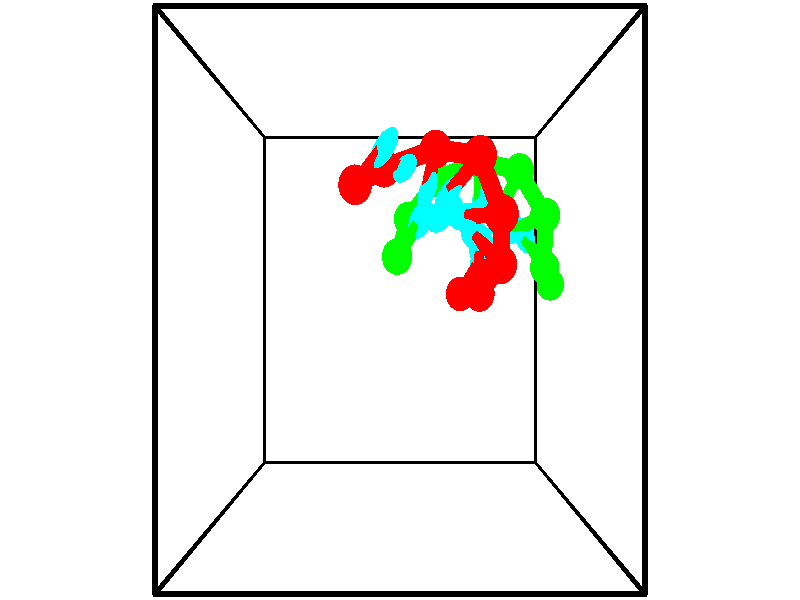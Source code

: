 // switches for output
#declare DRAW_BASES = 1; // possible values are 0, 1; only relevant for DNA ribbons
#declare DRAW_BASES_TYPE = 3; // possible values are 1, 2, 3; only relevant for DNA ribbons
#declare DRAW_FOG = 0; // set to 1 to enable fog

#include "colors.inc"

#include "transforms.inc"
background { rgb <1, 1, 1>}

#default {
   normal{
       ripples 0.25
       frequency 0.20
       turbulence 0.2
       lambda 5
   }
	finish {
		phong 0.1
		phong_size 40.
	}
}

// original window dimensions: 1024x640


// camera settings

camera {
	sky <-0, 1, 0>
	up <-0, 1, 0>
	right 1.6 * <1, 0, 0>
	location <2.5, 2.5, 11.1562>
	look_at <2.5, 2.5, 2.5>
	direction <0, 0, -8.6562>
	angle 67.0682
}


# declare cpy_camera_pos = <2.5, 2.5, 11.1562>;
# if (DRAW_FOG = 1)
fog {
	fog_type 2
	up vnormalize(cpy_camera_pos)
	color rgbt<1,1,1,0.3>
	distance 1e-5
	fog_alt 3e-3
	fog_offset 4
}
# end


// LIGHTS

# declare lum = 6;
global_settings {
	ambient_light rgb lum * <0.05, 0.05, 0.05>
	max_trace_level 15
}# declare cpy_direct_light_amount = 0.25;
light_source
{	1000 * <-1, -1, 1>,
	rgb lum * cpy_direct_light_amount
	parallel
}

light_source
{	1000 * <1, 1, -1>,
	rgb lum * cpy_direct_light_amount
	parallel
}

// strand 0

// nucleotide -1

// particle -1
sphere {
	<1.827642, 3.936600, 2.118789> 0.250000
	pigment { color rgbt <1,0,0,0> }
	no_shadow
}
cylinder {
	<2.080979, 4.155174, 2.337982>,  <2.232982, 4.286319, 2.469498>, 0.100000
	pigment { color rgbt <1,0,0,0> }
	no_shadow
}
cylinder {
	<2.080979, 4.155174, 2.337982>,  <1.827642, 3.936600, 2.118789>, 0.100000
	pigment { color rgbt <1,0,0,0> }
	no_shadow
}

// particle -1
sphere {
	<2.080979, 4.155174, 2.337982> 0.100000
	pigment { color rgbt <1,0,0,0> }
	no_shadow
}
sphere {
	0, 1
	scale<0.080000,0.200000,0.300000>
	matrix <0.730176, -0.187385, -0.657062,
		-0.256358, 0.816269, -0.517673,
		0.633344, 0.546435, 0.547982,
		2.270983, 4.319105, 2.502377>
	pigment { color rgbt <0,1,1,0> }
	no_shadow
}
cylinder {
	<2.248610, 4.234230, 1.617365>,  <1.827642, 3.936600, 2.118789>, 0.130000
	pigment { color rgbt <1,0,0,0> }
	no_shadow
}

// nucleotide -1

// particle -1
sphere {
	<2.248610, 4.234230, 1.617365> 0.250000
	pigment { color rgbt <1,0,0,0> }
	no_shadow
}
cylinder {
	<2.431389, 4.171675, 1.967621>,  <2.541056, 4.134141, 2.177774>, 0.100000
	pigment { color rgbt <1,0,0,0> }
	no_shadow
}
cylinder {
	<2.431389, 4.171675, 1.967621>,  <2.248610, 4.234230, 1.617365>, 0.100000
	pigment { color rgbt <1,0,0,0> }
	no_shadow
}

// particle -1
sphere {
	<2.431389, 4.171675, 1.967621> 0.100000
	pigment { color rgbt <1,0,0,0> }
	no_shadow
}
sphere {
	0, 1
	scale<0.080000,0.200000,0.300000>
	matrix <0.766109, -0.431011, -0.476767,
		0.451971, 0.888691, -0.077139,
		0.456946, -0.156388, 0.875639,
		2.568473, 4.124758, 2.230312>
	pigment { color rgbt <0,1,1,0> }
	no_shadow
}
cylinder {
	<3.059588, 4.468958, 1.691397>,  <2.248610, 4.234230, 1.617365>, 0.130000
	pigment { color rgbt <1,0,0,0> }
	no_shadow
}

// nucleotide -1

// particle -1
sphere {
	<3.059588, 4.468958, 1.691397> 0.250000
	pigment { color rgbt <1,0,0,0> }
	no_shadow
}
cylinder {
	<2.975827, 4.131269, 1.888756>,  <2.925570, 3.928656, 2.007171>, 0.100000
	pigment { color rgbt <1,0,0,0> }
	no_shadow
}
cylinder {
	<2.975827, 4.131269, 1.888756>,  <3.059588, 4.468958, 1.691397>, 0.100000
	pigment { color rgbt <1,0,0,0> }
	no_shadow
}

// particle -1
sphere {
	<2.975827, 4.131269, 1.888756> 0.100000
	pigment { color rgbt <1,0,0,0> }
	no_shadow
}
sphere {
	0, 1
	scale<0.080000,0.200000,0.300000>
	matrix <0.754503, -0.460464, -0.467653,
		0.621994, 0.274342, 0.733389,
		-0.209402, -0.844221, 0.493398,
		2.913006, 3.878003, 2.036775>
	pigment { color rgbt <0,1,1,0> }
	no_shadow
}
cylinder {
	<3.691572, 4.290158, 2.165745>,  <3.059588, 4.468958, 1.691397>, 0.130000
	pigment { color rgbt <1,0,0,0> }
	no_shadow
}

// nucleotide -1

// particle -1
sphere {
	<3.691572, 4.290158, 2.165745> 0.250000
	pigment { color rgbt <1,0,0,0> }
	no_shadow
}
cylinder {
	<3.435607, 4.044245, 1.981331>,  <3.282028, 3.896697, 1.870682>, 0.100000
	pigment { color rgbt <1,0,0,0> }
	no_shadow
}
cylinder {
	<3.435607, 4.044245, 1.981331>,  <3.691572, 4.290158, 2.165745>, 0.100000
	pigment { color rgbt <1,0,0,0> }
	no_shadow
}

// particle -1
sphere {
	<3.435607, 4.044245, 1.981331> 0.100000
	pigment { color rgbt <1,0,0,0> }
	no_shadow
}
sphere {
	0, 1
	scale<0.080000,0.200000,0.300000>
	matrix <0.738815, -0.327204, -0.589144,
		0.211343, -0.717620, 0.663592,
		-0.639912, -0.614784, -0.461036,
		3.243633, 3.859810, 1.843020>
	pigment { color rgbt <0,1,1,0> }
	no_shadow
}
cylinder {
	<4.011258, 3.560225, 2.189673>,  <3.691572, 4.290158, 2.165745>, 0.130000
	pigment { color rgbt <1,0,0,0> }
	no_shadow
}

// nucleotide -1

// particle -1
sphere {
	<4.011258, 3.560225, 2.189673> 0.250000
	pigment { color rgbt <1,0,0,0> }
	no_shadow
}
cylinder {
	<3.728893, 3.577044, 1.906853>,  <3.559475, 3.587135, 1.737160>, 0.100000
	pigment { color rgbt <1,0,0,0> }
	no_shadow
}
cylinder {
	<3.728893, 3.577044, 1.906853>,  <4.011258, 3.560225, 2.189673>, 0.100000
	pigment { color rgbt <1,0,0,0> }
	no_shadow
}

// particle -1
sphere {
	<3.728893, 3.577044, 1.906853> 0.100000
	pigment { color rgbt <1,0,0,0> }
	no_shadow
}
sphere {
	0, 1
	scale<0.080000,0.200000,0.300000>
	matrix <0.638328, -0.394853, -0.660779,
		-0.306965, -0.917781, 0.251892,
		-0.705911, 0.042046, -0.707052,
		3.517120, 3.589657, 1.694737>
	pigment { color rgbt <0,1,1,0> }
	no_shadow
}
cylinder {
	<4.065798, 2.955602, 1.784026>,  <4.011258, 3.560225, 2.189673>, 0.130000
	pigment { color rgbt <1,0,0,0> }
	no_shadow
}

// nucleotide -1

// particle -1
sphere {
	<4.065798, 2.955602, 1.784026> 0.250000
	pigment { color rgbt <1,0,0,0> }
	no_shadow
}
cylinder {
	<3.858360, 3.205606, 1.550644>,  <3.733898, 3.355609, 1.410614>, 0.100000
	pigment { color rgbt <1,0,0,0> }
	no_shadow
}
cylinder {
	<3.858360, 3.205606, 1.550644>,  <4.065798, 2.955602, 1.784026>, 0.100000
	pigment { color rgbt <1,0,0,0> }
	no_shadow
}

// particle -1
sphere {
	<3.858360, 3.205606, 1.550644> 0.100000
	pigment { color rgbt <1,0,0,0> }
	no_shadow
}
sphere {
	0, 1
	scale<0.080000,0.200000,0.300000>
	matrix <0.533334, -0.296900, -0.792090,
		-0.668293, -0.721949, -0.179370,
		-0.518593, 0.625012, -0.583456,
		3.702782, 3.393110, 1.375607>
	pigment { color rgbt <0,1,1,0> }
	no_shadow
}
cylinder {
	<3.809115, 2.588491, 1.194867>,  <4.065798, 2.955602, 1.784026>, 0.130000
	pigment { color rgbt <1,0,0,0> }
	no_shadow
}

// nucleotide -1

// particle -1
sphere {
	<3.809115, 2.588491, 1.194867> 0.250000
	pigment { color rgbt <1,0,0,0> }
	no_shadow
}
cylinder {
	<3.831238, 2.975431, 1.095932>,  <3.844512, 3.207595, 1.036571>, 0.100000
	pigment { color rgbt <1,0,0,0> }
	no_shadow
}
cylinder {
	<3.831238, 2.975431, 1.095932>,  <3.809115, 2.588491, 1.194867>, 0.100000
	pigment { color rgbt <1,0,0,0> }
	no_shadow
}

// particle -1
sphere {
	<3.831238, 2.975431, 1.095932> 0.100000
	pigment { color rgbt <1,0,0,0> }
	no_shadow
}
sphere {
	0, 1
	scale<0.080000,0.200000,0.300000>
	matrix <0.424753, -0.246979, -0.870969,
		-0.903618, -0.056887, -0.424544,
		0.055307, 0.967350, -0.247337,
		3.847830, 3.265636, 1.021731>
	pigment { color rgbt <0,1,1,0> }
	no_shadow
}
cylinder {
	<3.555291, 2.588311, 0.550196>,  <3.809115, 2.588491, 1.194867>, 0.130000
	pigment { color rgbt <1,0,0,0> }
	no_shadow
}

// nucleotide -1

// particle -1
sphere {
	<3.555291, 2.588311, 0.550196> 0.250000
	pigment { color rgbt <1,0,0,0> }
	no_shadow
}
cylinder {
	<3.785378, 2.911087, 0.603821>,  <3.923430, 3.104753, 0.635996>, 0.100000
	pigment { color rgbt <1,0,0,0> }
	no_shadow
}
cylinder {
	<3.785378, 2.911087, 0.603821>,  <3.555291, 2.588311, 0.550196>, 0.100000
	pigment { color rgbt <1,0,0,0> }
	no_shadow
}

// particle -1
sphere {
	<3.785378, 2.911087, 0.603821> 0.100000
	pigment { color rgbt <1,0,0,0> }
	no_shadow
}
sphere {
	0, 1
	scale<0.080000,0.200000,0.300000>
	matrix <0.442851, -0.169405, -0.880446,
		-0.687756, 0.565818, -0.454799,
		0.575217, 0.806940, 0.134063,
		3.957943, 3.153169, 0.644040>
	pigment { color rgbt <0,1,1,0> }
	no_shadow
}
// strand 1

// nucleotide -1

// particle -1
sphere {
	<5.294415, 2.740839, -0.089270> 0.250000
	pigment { color rgbt <0,1,0,0> }
	no_shadow
}
cylinder {
	<5.198389, 3.128777, -0.072449>,  <5.140773, 3.361539, -0.062356>, 0.100000
	pigment { color rgbt <0,1,0,0> }
	no_shadow
}
cylinder {
	<5.198389, 3.128777, -0.072449>,  <5.294415, 2.740839, -0.089270>, 0.100000
	pigment { color rgbt <0,1,0,0> }
	no_shadow
}

// particle -1
sphere {
	<5.198389, 3.128777, -0.072449> 0.100000
	pigment { color rgbt <0,1,0,0> }
	no_shadow
}
sphere {
	0, 1
	scale<0.080000,0.200000,0.300000>
	matrix <-0.705621, -0.204086, 0.678564,
		0.666684, 0.133226, 0.733337,
		-0.240066, 0.969845, 0.042054,
		5.126369, 3.419730, -0.059833>
	pigment { color rgbt <0,1,1,0> }
	no_shadow
}
cylinder {
	<5.038683, 2.976094, 0.562585>,  <5.294415, 2.740839, -0.089270>, 0.130000
	pigment { color rgbt <0,1,0,0> }
	no_shadow
}

// nucleotide -1

// particle -1
sphere {
	<5.038683, 2.976094, 0.562585> 0.250000
	pigment { color rgbt <0,1,0,0> }
	no_shadow
}
cylinder {
	<4.887873, 3.251762, 0.315071>,  <4.797387, 3.417163, 0.166562>, 0.100000
	pigment { color rgbt <0,1,0,0> }
	no_shadow
}
cylinder {
	<4.887873, 3.251762, 0.315071>,  <5.038683, 2.976094, 0.562585>, 0.100000
	pigment { color rgbt <0,1,0,0> }
	no_shadow
}

// particle -1
sphere {
	<4.887873, 3.251762, 0.315071> 0.100000
	pigment { color rgbt <0,1,0,0> }
	no_shadow
}
sphere {
	0, 1
	scale<0.080000,0.200000,0.300000>
	matrix <-0.836668, 0.033154, 0.546706,
		0.397289, 0.723840, 0.564107,
		-0.377026, 0.689170, -0.618786,
		4.774765, 3.458513, 0.129435>
	pigment { color rgbt <0,1,1,0> }
	no_shadow
}
cylinder {
	<4.971970, 3.702291, 0.864784>,  <5.038683, 2.976094, 0.562585>, 0.130000
	pigment { color rgbt <0,1,0,0> }
	no_shadow
}

// nucleotide -1

// particle -1
sphere {
	<4.971970, 3.702291, 0.864784> 0.250000
	pigment { color rgbt <0,1,0,0> }
	no_shadow
}
cylinder {
	<4.707439, 3.604359, 0.581177>,  <4.548721, 3.545599, 0.411013>, 0.100000
	pigment { color rgbt <0,1,0,0> }
	no_shadow
}
cylinder {
	<4.707439, 3.604359, 0.581177>,  <4.971970, 3.702291, 0.864784>, 0.100000
	pigment { color rgbt <0,1,0,0> }
	no_shadow
}

// particle -1
sphere {
	<4.707439, 3.604359, 0.581177> 0.100000
	pigment { color rgbt <0,1,0,0> }
	no_shadow
}
sphere {
	0, 1
	scale<0.080000,0.200000,0.300000>
	matrix <-0.749984, 0.199264, 0.630729,
		-0.013141, 0.948868, -0.315399,
		-0.661326, -0.244832, -0.709017,
		4.509042, 3.530909, 0.368472>
	pigment { color rgbt <0,1,1,0> }
	no_shadow
}
cylinder {
	<4.526740, 4.327025, 0.879471>,  <4.971970, 3.702291, 0.864784>, 0.130000
	pigment { color rgbt <0,1,0,0> }
	no_shadow
}

// nucleotide -1

// particle -1
sphere {
	<4.526740, 4.327025, 0.879471> 0.250000
	pigment { color rgbt <0,1,0,0> }
	no_shadow
}
cylinder {
	<4.348475, 3.987263, 0.766411>,  <4.241515, 3.783405, 0.698575>, 0.100000
	pigment { color rgbt <0,1,0,0> }
	no_shadow
}
cylinder {
	<4.348475, 3.987263, 0.766411>,  <4.526740, 4.327025, 0.879471>, 0.100000
	pigment { color rgbt <0,1,0,0> }
	no_shadow
}

// particle -1
sphere {
	<4.348475, 3.987263, 0.766411> 0.100000
	pigment { color rgbt <0,1,0,0> }
	no_shadow
}
sphere {
	0, 1
	scale<0.080000,0.200000,0.300000>
	matrix <-0.788177, 0.222605, 0.573781,
		-0.424454, 0.478492, -0.768690,
		-0.445663, -0.849407, -0.282651,
		4.214776, 3.732440, 0.681616>
	pigment { color rgbt <0,1,1,0> }
	no_shadow
}
cylinder {
	<3.881067, 4.519903, 0.651249>,  <4.526740, 4.327025, 0.879471>, 0.130000
	pigment { color rgbt <0,1,0,0> }
	no_shadow
}

// nucleotide -1

// particle -1
sphere {
	<3.881067, 4.519903, 0.651249> 0.250000
	pigment { color rgbt <0,1,0,0> }
	no_shadow
}
cylinder {
	<3.866447, 4.137779, 0.768585>,  <3.857676, 3.908505, 0.838987>, 0.100000
	pigment { color rgbt <0,1,0,0> }
	no_shadow
}
cylinder {
	<3.866447, 4.137779, 0.768585>,  <3.881067, 4.519903, 0.651249>, 0.100000
	pigment { color rgbt <0,1,0,0> }
	no_shadow
}

// particle -1
sphere {
	<3.866447, 4.137779, 0.768585> 0.100000
	pigment { color rgbt <0,1,0,0> }
	no_shadow
}
sphere {
	0, 1
	scale<0.080000,0.200000,0.300000>
	matrix <-0.844135, 0.186626, 0.502601,
		-0.534884, -0.229248, -0.813231,
		-0.036550, -0.955310, 0.293339,
		3.855483, 3.851186, 0.856587>
	pigment { color rgbt <0,1,1,0> }
	no_shadow
}
cylinder {
	<3.149902, 4.253746, 0.604258>,  <3.881067, 4.519903, 0.651249>, 0.130000
	pigment { color rgbt <0,1,0,0> }
	no_shadow
}

// nucleotide -1

// particle -1
sphere {
	<3.149902, 4.253746, 0.604258> 0.250000
	pigment { color rgbt <0,1,0,0> }
	no_shadow
}
cylinder {
	<3.297098, 3.967346, 0.841553>,  <3.385416, 3.795506, 0.983929>, 0.100000
	pigment { color rgbt <0,1,0,0> }
	no_shadow
}
cylinder {
	<3.297098, 3.967346, 0.841553>,  <3.149902, 4.253746, 0.604258>, 0.100000
	pigment { color rgbt <0,1,0,0> }
	no_shadow
}

// particle -1
sphere {
	<3.297098, 3.967346, 0.841553> 0.100000
	pigment { color rgbt <0,1,0,0> }
	no_shadow
}
sphere {
	0, 1
	scale<0.080000,0.200000,0.300000>
	matrix <-0.755181, 0.142083, 0.639932,
		-0.542480, -0.683489, -0.488424,
		0.367990, -0.715999, 0.593235,
		3.407495, 3.752547, 1.019524>
	pigment { color rgbt <0,1,1,0> }
	no_shadow
}
cylinder {
	<2.643773, 3.663755, 0.729290>,  <3.149902, 4.253746, 0.604258>, 0.130000
	pigment { color rgbt <0,1,0,0> }
	no_shadow
}

// nucleotide -1

// particle -1
sphere {
	<2.643773, 3.663755, 0.729290> 0.250000
	pigment { color rgbt <0,1,0,0> }
	no_shadow
}
cylinder {
	<2.912277, 3.637310, 1.024597>,  <3.073380, 3.621443, 1.201781>, 0.100000
	pigment { color rgbt <0,1,0,0> }
	no_shadow
}
cylinder {
	<2.912277, 3.637310, 1.024597>,  <2.643773, 3.663755, 0.729290>, 0.100000
	pigment { color rgbt <0,1,0,0> }
	no_shadow
}

// particle -1
sphere {
	<2.912277, 3.637310, 1.024597> 0.100000
	pigment { color rgbt <0,1,0,0> }
	no_shadow
}
sphere {
	0, 1
	scale<0.080000,0.200000,0.300000>
	matrix <-0.720440, 0.176001, 0.670813,
		-0.174285, -0.982167, 0.070512,
		0.671260, -0.066113, 0.738267,
		3.113655, 3.617476, 1.246077>
	pigment { color rgbt <0,1,1,0> }
	no_shadow
}
cylinder {
	<2.453115, 3.096375, 1.207014>,  <2.643773, 3.663755, 0.729290>, 0.130000
	pigment { color rgbt <0,1,0,0> }
	no_shadow
}

// nucleotide -1

// particle -1
sphere {
	<2.453115, 3.096375, 1.207014> 0.250000
	pigment { color rgbt <0,1,0,0> }
	no_shadow
}
cylinder {
	<2.670242, 3.362377, 1.412193>,  <2.800519, 3.521979, 1.535301>, 0.100000
	pigment { color rgbt <0,1,0,0> }
	no_shadow
}
cylinder {
	<2.670242, 3.362377, 1.412193>,  <2.453115, 3.096375, 1.207014>, 0.100000
	pigment { color rgbt <0,1,0,0> }
	no_shadow
}

// particle -1
sphere {
	<2.670242, 3.362377, 1.412193> 0.100000
	pigment { color rgbt <0,1,0,0> }
	no_shadow
}
sphere {
	0, 1
	scale<0.080000,0.200000,0.300000>
	matrix <-0.642550, -0.064454, 0.763528,
		0.540812, -0.744051, 0.392313,
		0.542818, 0.665006, 0.512948,
		2.833088, 3.561879, 1.566078>
	pigment { color rgbt <0,1,1,0> }
	no_shadow
}
// box output
cylinder {
	<0.000000, 0.000000, 0.000000>,  <5.000000, 0.000000, 0.000000>, 0.025000
	pigment { color rgbt <0,0,0,0> }
	no_shadow
}
cylinder {
	<0.000000, 0.000000, 0.000000>,  <0.000000, 5.000000, 0.000000>, 0.025000
	pigment { color rgbt <0,0,0,0> }
	no_shadow
}
cylinder {
	<0.000000, 0.000000, 0.000000>,  <0.000000, 0.000000, 5.000000>, 0.025000
	pigment { color rgbt <0,0,0,0> }
	no_shadow
}
cylinder {
	<5.000000, 5.000000, 5.000000>,  <0.000000, 5.000000, 5.000000>, 0.025000
	pigment { color rgbt <0,0,0,0> }
	no_shadow
}
cylinder {
	<5.000000, 5.000000, 5.000000>,  <5.000000, 0.000000, 5.000000>, 0.025000
	pigment { color rgbt <0,0,0,0> }
	no_shadow
}
cylinder {
	<5.000000, 5.000000, 5.000000>,  <5.000000, 5.000000, 0.000000>, 0.025000
	pigment { color rgbt <0,0,0,0> }
	no_shadow
}
cylinder {
	<0.000000, 0.000000, 5.000000>,  <0.000000, 5.000000, 5.000000>, 0.025000
	pigment { color rgbt <0,0,0,0> }
	no_shadow
}
cylinder {
	<0.000000, 0.000000, 5.000000>,  <5.000000, 0.000000, 5.000000>, 0.025000
	pigment { color rgbt <0,0,0,0> }
	no_shadow
}
cylinder {
	<5.000000, 5.000000, 0.000000>,  <0.000000, 5.000000, 0.000000>, 0.025000
	pigment { color rgbt <0,0,0,0> }
	no_shadow
}
cylinder {
	<5.000000, 5.000000, 0.000000>,  <5.000000, 0.000000, 0.000000>, 0.025000
	pigment { color rgbt <0,0,0,0> }
	no_shadow
}
cylinder {
	<5.000000, 0.000000, 5.000000>,  <5.000000, 0.000000, 0.000000>, 0.025000
	pigment { color rgbt <0,0,0,0> }
	no_shadow
}
cylinder {
	<0.000000, 5.000000, 0.000000>,  <0.000000, 5.000000, 5.000000>, 0.025000
	pigment { color rgbt <0,0,0,0> }
	no_shadow
}
// end of box output
